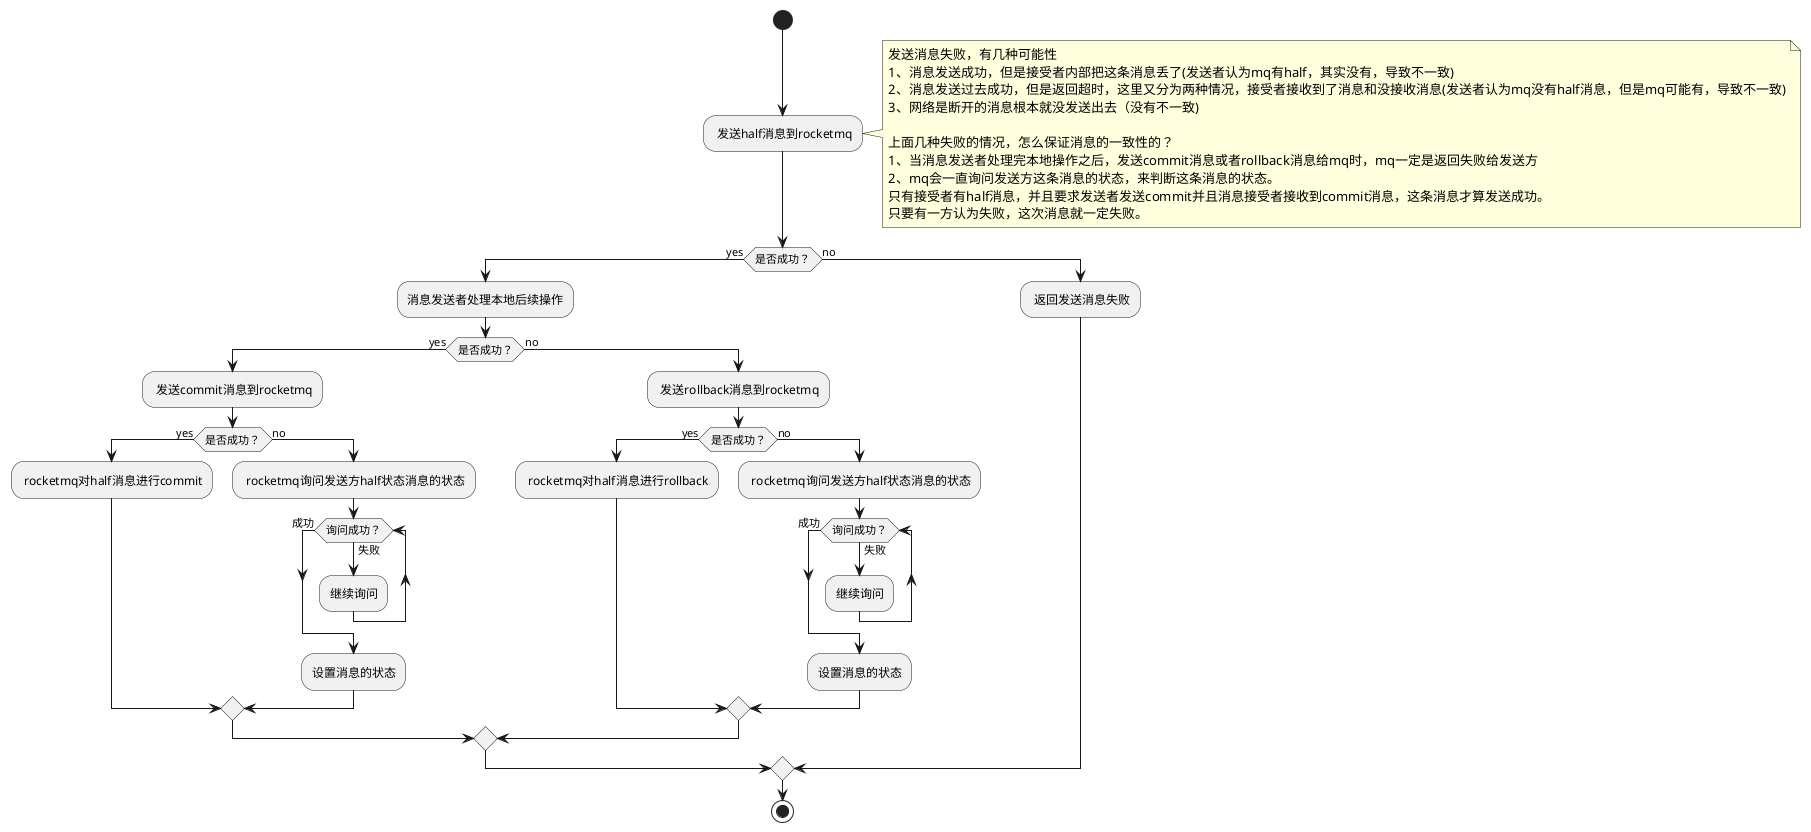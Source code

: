 @startuml
'https://plantuml.com/activity-diagram-beta
start
: 发送half消息到rocketmq;
note right
    发送消息失败，有几种可能性
    1、消息发送成功，但是接受者内部把这条消息丢了(发送者认为mq有half，其实没有，导致不一致)
    2、消息发送过去成功，但是返回超时，这里又分为两种情况，接受者接收到了消息和没接收消息(发送者认为mq没有half消息，但是mq可能有，导致不一致)
    3、网络是断开的消息根本就没发送出去（没有不一致)

    上面几种失败的情况，怎么保证消息的一致性的？
    1、当消息发送者处理完本地操作之后，发送commit消息或者rollback消息给mq时，mq一定是返回失败给发送方
    2、mq会一直询问发送方这条消息的状态，来判断这条消息的状态。
    只有接受者有half消息，并且要求发送者发送commit并且消息接受者接收到commit消息，这条消息才算发送成功。
    只要有一方认为失败，这次消息就一定失败。
end note
if (是否成功？) then (yes)
    :消息发送者处理本地后续操作;
    if (是否成功？) then (yes)
        : 发送commit消息到rocketmq;
        if (是否成功？) then (yes)
            : rocketmq对half消息进行commit;
        else (no)
            : rocketmq询问发送方half状态消息的状态;
             while (询问成功？) is (失败)
                :继续询问;
             endwhile (成功)
                :设置消息的状态;
        endif
    else (no)
        : 发送rollback消息到rocketmq;
        if (是否成功？) then (yes)
            : rocketmq对half消息进行rollback;
        else (no)
             : rocketmq询问发送方half状态消息的状态;
             while (询问成功？) is (失败)
                :继续询问;
             endwhile (成功)
                :设置消息的状态;
        endif
    endif
else (no)
    : 返回发送消息失败;
endif
stop

@enduml